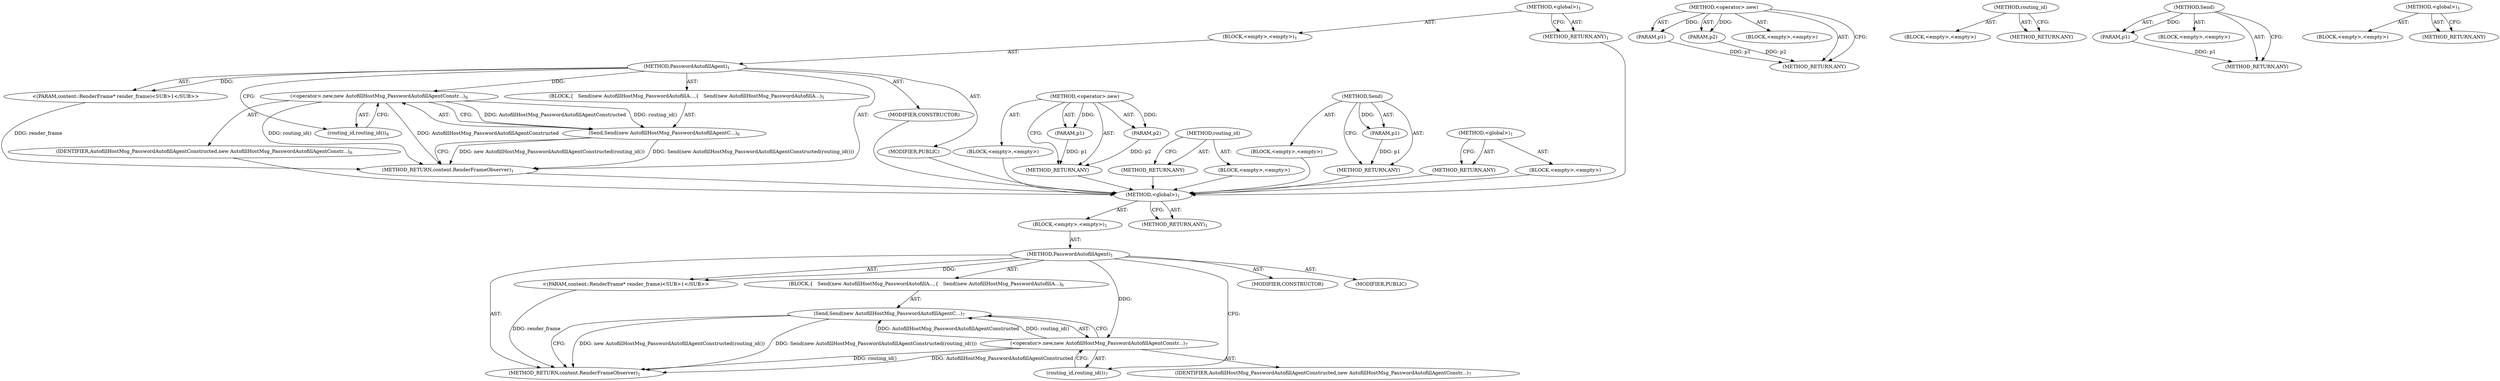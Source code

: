 digraph "&lt;global&gt;" {
vulnerable_6 [label=<(METHOD,&lt;global&gt;)<SUB>1</SUB>>];
vulnerable_7 [label=<(BLOCK,&lt;empty&gt;,&lt;empty&gt;)<SUB>1</SUB>>];
vulnerable_8 [label=<(METHOD,PasswordAutofillAgent)<SUB>1</SUB>>];
vulnerable_9 [label="<(PARAM,content::RenderFrame* render_frame)<SUB>1</SUB>>"];
vulnerable_10 [label=<(BLOCK,{
   Send(new AutofillHostMsg_PasswordAutofillA...,{
   Send(new AutofillHostMsg_PasswordAutofillA...)<SUB>6</SUB>>];
vulnerable_11 [label=<(Send,Send(new AutofillHostMsg_PasswordAutofillAgentC...)<SUB>7</SUB>>];
vulnerable_12 [label=<(&lt;operator&gt;.new,new AutofillHostMsg_PasswordAutofillAgentConstr...)<SUB>7</SUB>>];
vulnerable_13 [label=<(IDENTIFIER,AutofillHostMsg_PasswordAutofillAgentConstructed,new AutofillHostMsg_PasswordAutofillAgentConstr...)<SUB>7</SUB>>];
vulnerable_14 [label=<(routing_id,routing_id())<SUB>7</SUB>>];
vulnerable_15 [label=<(MODIFIER,CONSTRUCTOR)>];
vulnerable_16 [label=<(MODIFIER,PUBLIC)>];
vulnerable_17 [label=<(METHOD_RETURN,content.RenderFrameObserver)<SUB>1</SUB>>];
vulnerable_19 [label=<(METHOD_RETURN,ANY)<SUB>1</SUB>>];
vulnerable_42 [label=<(METHOD,&lt;operator&gt;.new)>];
vulnerable_43 [label=<(PARAM,p1)>];
vulnerable_44 [label=<(PARAM,p2)>];
vulnerable_45 [label=<(BLOCK,&lt;empty&gt;,&lt;empty&gt;)>];
vulnerable_46 [label=<(METHOD_RETURN,ANY)>];
vulnerable_47 [label=<(METHOD,routing_id)>];
vulnerable_48 [label=<(BLOCK,&lt;empty&gt;,&lt;empty&gt;)>];
vulnerable_49 [label=<(METHOD_RETURN,ANY)>];
vulnerable_38 [label=<(METHOD,Send)>];
vulnerable_39 [label=<(PARAM,p1)>];
vulnerable_40 [label=<(BLOCK,&lt;empty&gt;,&lt;empty&gt;)>];
vulnerable_41 [label=<(METHOD_RETURN,ANY)>];
vulnerable_32 [label=<(METHOD,&lt;global&gt;)<SUB>1</SUB>>];
vulnerable_33 [label=<(BLOCK,&lt;empty&gt;,&lt;empty&gt;)>];
vulnerable_34 [label=<(METHOD_RETURN,ANY)>];
fixed_6 [label=<(METHOD,&lt;global&gt;)<SUB>1</SUB>>];
fixed_7 [label=<(BLOCK,&lt;empty&gt;,&lt;empty&gt;)<SUB>1</SUB>>];
fixed_8 [label=<(METHOD,PasswordAutofillAgent)<SUB>1</SUB>>];
fixed_9 [label="<(PARAM,content::RenderFrame* render_frame)<SUB>1</SUB>>"];
fixed_10 [label=<(BLOCK,{
   Send(new AutofillHostMsg_PasswordAutofillA...,{
   Send(new AutofillHostMsg_PasswordAutofillA...)<SUB>5</SUB>>];
fixed_11 [label=<(Send,Send(new AutofillHostMsg_PasswordAutofillAgentC...)<SUB>6</SUB>>];
fixed_12 [label=<(&lt;operator&gt;.new,new AutofillHostMsg_PasswordAutofillAgentConstr...)<SUB>6</SUB>>];
fixed_13 [label=<(IDENTIFIER,AutofillHostMsg_PasswordAutofillAgentConstructed,new AutofillHostMsg_PasswordAutofillAgentConstr...)<SUB>6</SUB>>];
fixed_14 [label=<(routing_id,routing_id())<SUB>6</SUB>>];
fixed_15 [label=<(MODIFIER,CONSTRUCTOR)>];
fixed_16 [label=<(MODIFIER,PUBLIC)>];
fixed_17 [label=<(METHOD_RETURN,content.RenderFrameObserver)<SUB>1</SUB>>];
fixed_19 [label=<(METHOD_RETURN,ANY)<SUB>1</SUB>>];
fixed_42 [label=<(METHOD,&lt;operator&gt;.new)>];
fixed_43 [label=<(PARAM,p1)>];
fixed_44 [label=<(PARAM,p2)>];
fixed_45 [label=<(BLOCK,&lt;empty&gt;,&lt;empty&gt;)>];
fixed_46 [label=<(METHOD_RETURN,ANY)>];
fixed_47 [label=<(METHOD,routing_id)>];
fixed_48 [label=<(BLOCK,&lt;empty&gt;,&lt;empty&gt;)>];
fixed_49 [label=<(METHOD_RETURN,ANY)>];
fixed_38 [label=<(METHOD,Send)>];
fixed_39 [label=<(PARAM,p1)>];
fixed_40 [label=<(BLOCK,&lt;empty&gt;,&lt;empty&gt;)>];
fixed_41 [label=<(METHOD_RETURN,ANY)>];
fixed_32 [label=<(METHOD,&lt;global&gt;)<SUB>1</SUB>>];
fixed_33 [label=<(BLOCK,&lt;empty&gt;,&lt;empty&gt;)>];
fixed_34 [label=<(METHOD_RETURN,ANY)>];
vulnerable_6 -> vulnerable_7  [key=0, label="AST: "];
vulnerable_6 -> vulnerable_19  [key=0, label="AST: "];
vulnerable_6 -> vulnerable_19  [key=1, label="CFG: "];
vulnerable_7 -> vulnerable_8  [key=0, label="AST: "];
vulnerable_8 -> vulnerable_9  [key=0, label="AST: "];
vulnerable_8 -> vulnerable_9  [key=1, label="DDG: "];
vulnerable_8 -> vulnerable_10  [key=0, label="AST: "];
vulnerable_8 -> vulnerable_15  [key=0, label="AST: "];
vulnerable_8 -> vulnerable_16  [key=0, label="AST: "];
vulnerable_8 -> vulnerable_17  [key=0, label="AST: "];
vulnerable_8 -> vulnerable_14  [key=0, label="CFG: "];
vulnerable_8 -> vulnerable_12  [key=0, label="DDG: "];
vulnerable_9 -> vulnerable_17  [key=0, label="DDG: render_frame"];
vulnerable_10 -> vulnerable_11  [key=0, label="AST: "];
vulnerable_11 -> vulnerable_12  [key=0, label="AST: "];
vulnerable_11 -> vulnerable_17  [key=0, label="CFG: "];
vulnerable_11 -> vulnerable_17  [key=1, label="DDG: new AutofillHostMsg_PasswordAutofillAgentConstructed(routing_id())"];
vulnerable_11 -> vulnerable_17  [key=2, label="DDG: Send(new AutofillHostMsg_PasswordAutofillAgentConstructed(routing_id()))"];
vulnerable_12 -> vulnerable_13  [key=0, label="AST: "];
vulnerable_12 -> vulnerable_14  [key=0, label="AST: "];
vulnerable_12 -> vulnerable_11  [key=0, label="CFG: "];
vulnerable_12 -> vulnerable_11  [key=1, label="DDG: AutofillHostMsg_PasswordAutofillAgentConstructed"];
vulnerable_12 -> vulnerable_11  [key=2, label="DDG: routing_id()"];
vulnerable_12 -> vulnerable_17  [key=0, label="DDG: routing_id()"];
vulnerable_12 -> vulnerable_17  [key=1, label="DDG: AutofillHostMsg_PasswordAutofillAgentConstructed"];
vulnerable_14 -> vulnerable_12  [key=0, label="CFG: "];
vulnerable_42 -> vulnerable_43  [key=0, label="AST: "];
vulnerable_42 -> vulnerable_43  [key=1, label="DDG: "];
vulnerable_42 -> vulnerable_45  [key=0, label="AST: "];
vulnerable_42 -> vulnerable_44  [key=0, label="AST: "];
vulnerable_42 -> vulnerable_44  [key=1, label="DDG: "];
vulnerable_42 -> vulnerable_46  [key=0, label="AST: "];
vulnerable_42 -> vulnerable_46  [key=1, label="CFG: "];
vulnerable_43 -> vulnerable_46  [key=0, label="DDG: p1"];
vulnerable_44 -> vulnerable_46  [key=0, label="DDG: p2"];
vulnerable_47 -> vulnerable_48  [key=0, label="AST: "];
vulnerable_47 -> vulnerable_49  [key=0, label="AST: "];
vulnerable_47 -> vulnerable_49  [key=1, label="CFG: "];
vulnerable_38 -> vulnerable_39  [key=0, label="AST: "];
vulnerable_38 -> vulnerable_39  [key=1, label="DDG: "];
vulnerable_38 -> vulnerable_40  [key=0, label="AST: "];
vulnerable_38 -> vulnerable_41  [key=0, label="AST: "];
vulnerable_38 -> vulnerable_41  [key=1, label="CFG: "];
vulnerable_39 -> vulnerable_41  [key=0, label="DDG: p1"];
vulnerable_32 -> vulnerable_33  [key=0, label="AST: "];
vulnerable_32 -> vulnerable_34  [key=0, label="AST: "];
vulnerable_32 -> vulnerable_34  [key=1, label="CFG: "];
fixed_6 -> fixed_7  [key=0, label="AST: "];
fixed_6 -> fixed_19  [key=0, label="AST: "];
fixed_6 -> fixed_19  [key=1, label="CFG: "];
fixed_7 -> fixed_8  [key=0, label="AST: "];
fixed_8 -> fixed_9  [key=0, label="AST: "];
fixed_8 -> fixed_9  [key=1, label="DDG: "];
fixed_8 -> fixed_10  [key=0, label="AST: "];
fixed_8 -> fixed_15  [key=0, label="AST: "];
fixed_8 -> fixed_16  [key=0, label="AST: "];
fixed_8 -> fixed_17  [key=0, label="AST: "];
fixed_8 -> fixed_14  [key=0, label="CFG: "];
fixed_8 -> fixed_12  [key=0, label="DDG: "];
fixed_9 -> fixed_17  [key=0, label="DDG: render_frame"];
fixed_10 -> fixed_11  [key=0, label="AST: "];
fixed_11 -> fixed_12  [key=0, label="AST: "];
fixed_11 -> fixed_17  [key=0, label="CFG: "];
fixed_11 -> fixed_17  [key=1, label="DDG: new AutofillHostMsg_PasswordAutofillAgentConstructed(routing_id())"];
fixed_11 -> fixed_17  [key=2, label="DDG: Send(new AutofillHostMsg_PasswordAutofillAgentConstructed(routing_id()))"];
fixed_12 -> fixed_13  [key=0, label="AST: "];
fixed_12 -> fixed_14  [key=0, label="AST: "];
fixed_12 -> fixed_11  [key=0, label="CFG: "];
fixed_12 -> fixed_11  [key=1, label="DDG: AutofillHostMsg_PasswordAutofillAgentConstructed"];
fixed_12 -> fixed_11  [key=2, label="DDG: routing_id()"];
fixed_12 -> fixed_17  [key=0, label="DDG: routing_id()"];
fixed_12 -> fixed_17  [key=1, label="DDG: AutofillHostMsg_PasswordAutofillAgentConstructed"];
fixed_13 -> vulnerable_6  [key=0];
fixed_14 -> fixed_12  [key=0, label="CFG: "];
fixed_15 -> vulnerable_6  [key=0];
fixed_16 -> vulnerable_6  [key=0];
fixed_17 -> vulnerable_6  [key=0];
fixed_19 -> vulnerable_6  [key=0];
fixed_42 -> fixed_43  [key=0, label="AST: "];
fixed_42 -> fixed_43  [key=1, label="DDG: "];
fixed_42 -> fixed_45  [key=0, label="AST: "];
fixed_42 -> fixed_44  [key=0, label="AST: "];
fixed_42 -> fixed_44  [key=1, label="DDG: "];
fixed_42 -> fixed_46  [key=0, label="AST: "];
fixed_42 -> fixed_46  [key=1, label="CFG: "];
fixed_43 -> fixed_46  [key=0, label="DDG: p1"];
fixed_44 -> fixed_46  [key=0, label="DDG: p2"];
fixed_45 -> vulnerable_6  [key=0];
fixed_46 -> vulnerable_6  [key=0];
fixed_47 -> fixed_48  [key=0, label="AST: "];
fixed_47 -> fixed_49  [key=0, label="AST: "];
fixed_47 -> fixed_49  [key=1, label="CFG: "];
fixed_48 -> vulnerable_6  [key=0];
fixed_49 -> vulnerable_6  [key=0];
fixed_38 -> fixed_39  [key=0, label="AST: "];
fixed_38 -> fixed_39  [key=1, label="DDG: "];
fixed_38 -> fixed_40  [key=0, label="AST: "];
fixed_38 -> fixed_41  [key=0, label="AST: "];
fixed_38 -> fixed_41  [key=1, label="CFG: "];
fixed_39 -> fixed_41  [key=0, label="DDG: p1"];
fixed_40 -> vulnerable_6  [key=0];
fixed_41 -> vulnerable_6  [key=0];
fixed_32 -> fixed_33  [key=0, label="AST: "];
fixed_32 -> fixed_34  [key=0, label="AST: "];
fixed_32 -> fixed_34  [key=1, label="CFG: "];
fixed_33 -> vulnerable_6  [key=0];
fixed_34 -> vulnerable_6  [key=0];
}
